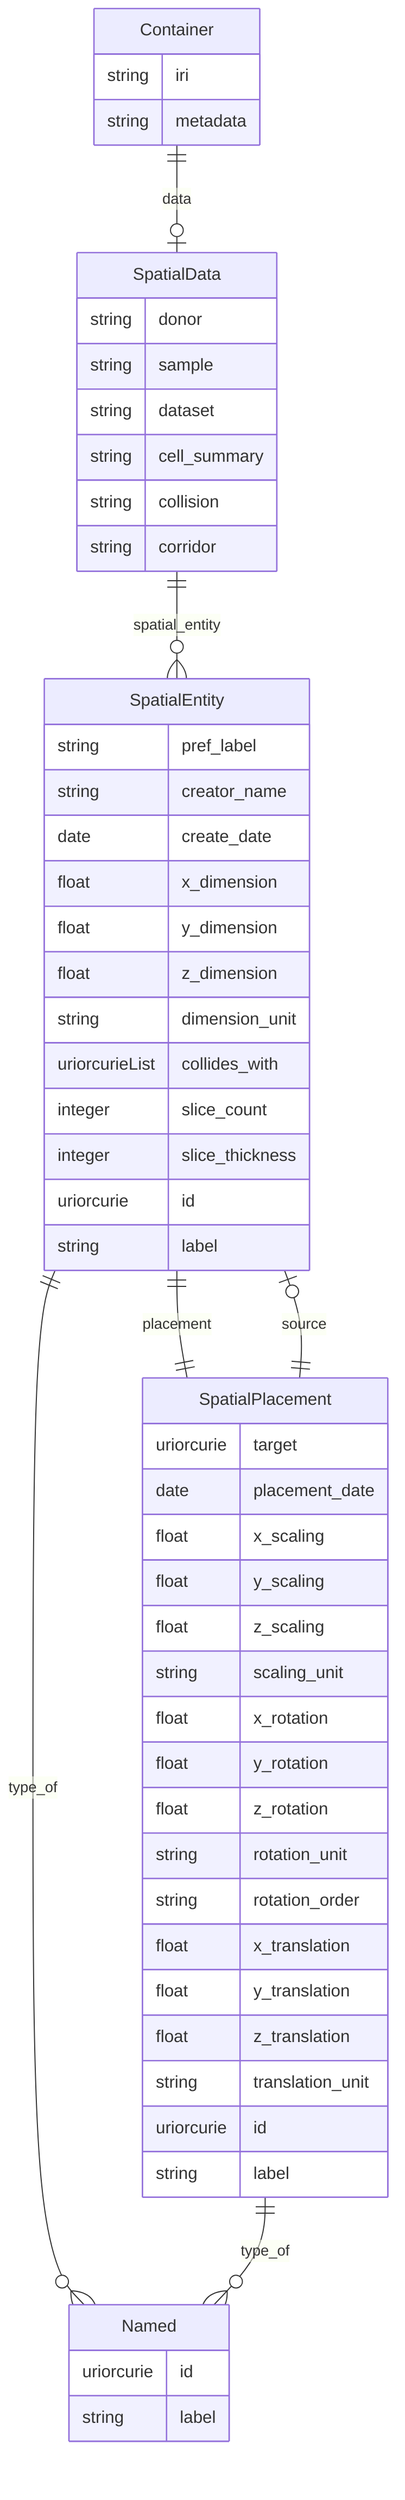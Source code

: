 erDiagram
Container {
    string iri  
    string metadata  
}
SpatialData {
    string donor  
    string sample  
    string dataset  
    string cell_summary  
    string collision  
    string corridor  
}
SpatialEntity {
    string pref_label  
    string creator_name  
    date create_date  
    float x_dimension  
    float y_dimension  
    float z_dimension  
    string dimension_unit  
    uriorcurieList collides_with  
    integer slice_count  
    integer slice_thickness  
    uriorcurie id  
    string label  
}
Named {
    uriorcurie id  
    string label  
}
SpatialPlacement {
    uriorcurie target  
    date placement_date  
    float x_scaling  
    float y_scaling  
    float z_scaling  
    string scaling_unit  
    float x_rotation  
    float y_rotation  
    float z_rotation  
    string rotation_unit  
    string rotation_order  
    float x_translation  
    float y_translation  
    float z_translation  
    string translation_unit  
    uriorcurie id  
    string label  
}

Container ||--|o SpatialData : "data"
SpatialData ||--}o SpatialEntity : "spatial_entity"
SpatialEntity ||--|| SpatialPlacement : "placement"
SpatialEntity ||--}o Named : "type_of"
SpatialPlacement ||--|o SpatialEntity : "source"
SpatialPlacement ||--}o Named : "type_of"